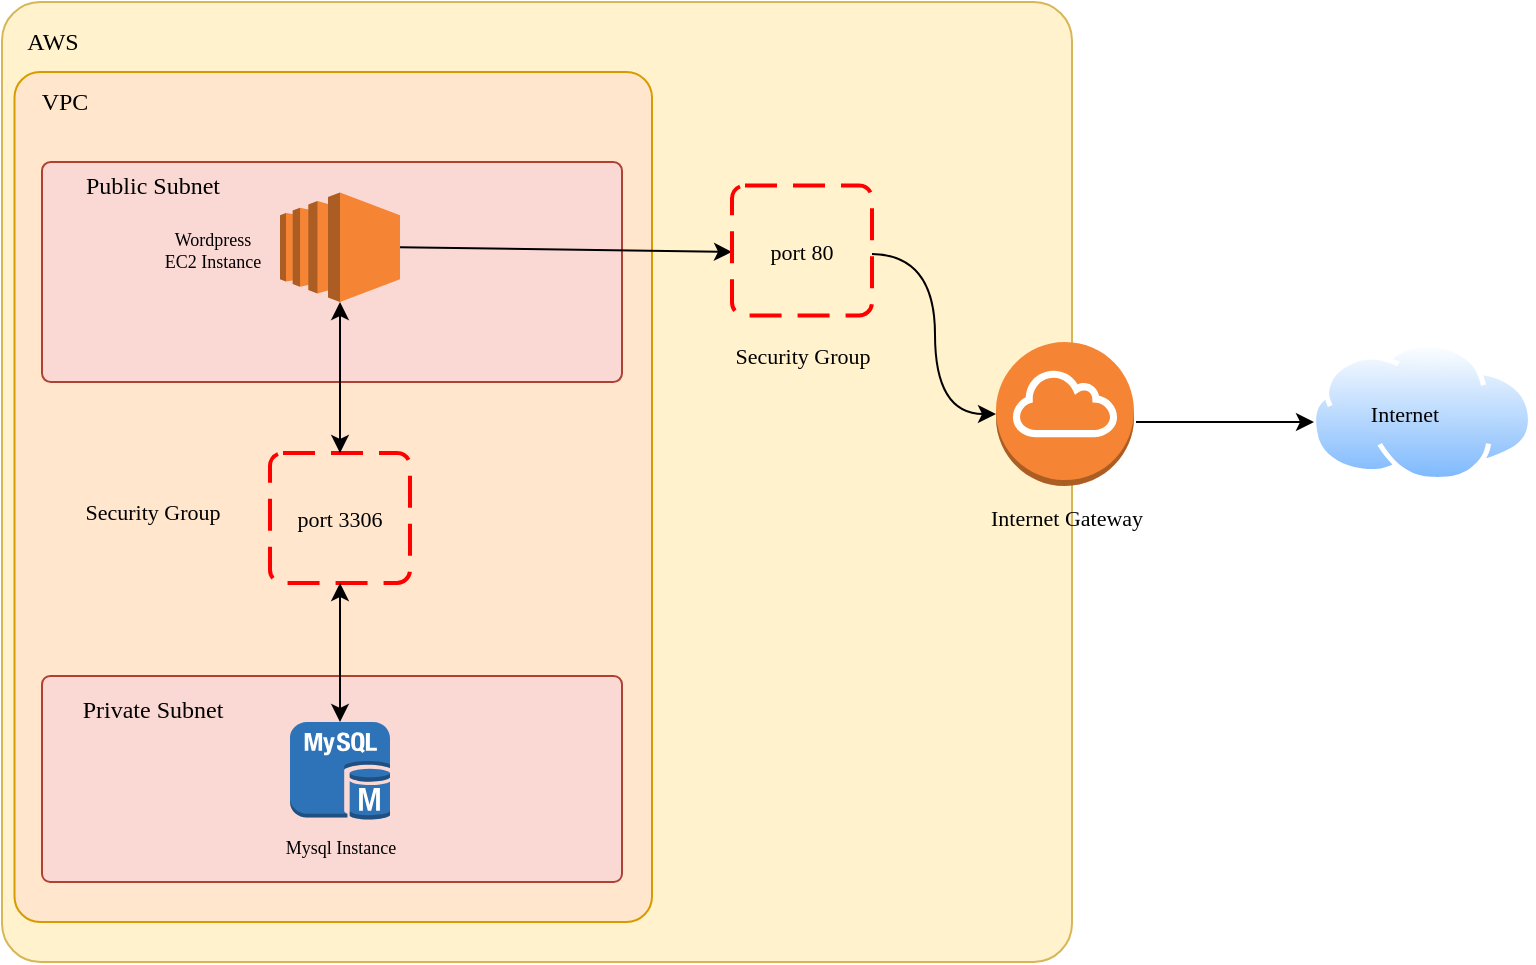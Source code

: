 <mxfile version="20.8.17" type="github"><diagram name="Page-1" id="zq42hBTnkzEDLu3Fidij"><mxGraphModel dx="1085" dy="797" grid="1" gridSize="10" guides="1" tooltips="1" connect="1" arrows="1" fold="1" page="1" pageScale="1" pageWidth="850" pageHeight="1100" math="0" shadow="0"><root><mxCell id="0"/><mxCell id="1" parent="0"/><mxCell id="xyvTZJhsJyeAS4RkJOcC-16" value="" style="rounded=1;html=1;fillColor=#fff2cc;strokeColor=#d6b656;whiteSpace=wrap;strokeWidth=1;perimeterSpacing=0;arcSize=4;" vertex="1" parent="1"><mxGeometry x="165" y="190" width="535" height="480" as="geometry"/></mxCell><mxCell id="xyvTZJhsJyeAS4RkJOcC-20" value="AWS" style="text;html=1;align=center;verticalAlign=middle;resizable=0;points=[];autosize=1;strokeColor=none;fillColor=none;fontFamily=Verdana;" vertex="1" parent="1"><mxGeometry x="165" y="195" width="50" height="30" as="geometry"/></mxCell><mxCell id="xyvTZJhsJyeAS4RkJOcC-21" value="" style="rounded=1;html=1;fillColor=#ffe6cc;strokeColor=#d79b00;whiteSpace=wrap;strokeWidth=1;perimeterSpacing=0;arcSize=4;" vertex="1" parent="1"><mxGeometry x="171.25" y="225" width="318.75" height="425" as="geometry"/></mxCell><mxCell id="xyvTZJhsJyeAS4RkJOcC-22" value="VPC" style="text;html=1;align=center;verticalAlign=middle;resizable=0;points=[];autosize=1;strokeColor=none;fillColor=none;fontFamily=Verdana;" vertex="1" parent="1"><mxGeometry x="171.25" y="225" width="50" height="30" as="geometry"/></mxCell><mxCell id="xyvTZJhsJyeAS4RkJOcC-23" value="" style="rounded=1;html=1;whiteSpace=wrap;strokeWidth=1;perimeterSpacing=0;arcSize=4;fillColor=#fad9d5;strokeColor=#ae4132;" vertex="1" parent="1"><mxGeometry x="185" y="270" width="290" height="110" as="geometry"/></mxCell><mxCell id="xyvTZJhsJyeAS4RkJOcC-24" value="&lt;div&gt;Public Subnet&lt;/div&gt;" style="text;html=1;align=center;verticalAlign=middle;resizable=0;points=[];autosize=1;strokeColor=none;fillColor=none;fontFamily=Verdana;" vertex="1" parent="1"><mxGeometry x="185" y="267" width="110" height="30" as="geometry"/></mxCell><mxCell id="xyvTZJhsJyeAS4RkJOcC-25" value="" style="outlineConnect=0;dashed=0;verticalLabelPosition=bottom;verticalAlign=top;align=center;html=1;shape=mxgraph.aws3.ec2;fillColor=#F58534;gradientColor=none;rounded=1;labelBackgroundColor=none;strokeWidth=1;fontFamily=Verdana;" vertex="1" parent="1"><mxGeometry x="304" y="285.25" width="60" height="54.75" as="geometry"/></mxCell><mxCell id="xyvTZJhsJyeAS4RkJOcC-26" value="&lt;div style=&quot;font-size: 9px;&quot;&gt;&lt;font style=&quot;font-size: 9px;&quot;&gt;&lt;br&gt;Wordpress&lt;br&gt;EC2 Instance&lt;/font&gt;&lt;/div&gt;" style="text;html=1;align=center;verticalAlign=middle;resizable=0;points=[];autosize=1;strokeColor=none;fillColor=none;fontFamily=Verdana;" vertex="1" parent="1"><mxGeometry x="230" y="284.25" width="80" height="50" as="geometry"/></mxCell><mxCell id="xyvTZJhsJyeAS4RkJOcC-27" value="" style="rounded=1;html=1;whiteSpace=wrap;strokeWidth=1;perimeterSpacing=0;arcSize=4;fillColor=#fad9d5;strokeColor=#ae4132;" vertex="1" parent="1"><mxGeometry x="185" y="527" width="290" height="103" as="geometry"/></mxCell><mxCell id="xyvTZJhsJyeAS4RkJOcC-28" value="&lt;div&gt;Private Subnet&lt;/div&gt;" style="text;html=1;align=center;verticalAlign=middle;resizable=0;points=[];autosize=1;strokeColor=none;fillColor=none;fontFamily=Verdana;" vertex="1" parent="1"><mxGeometry x="185" y="529" width="110" height="30" as="geometry"/></mxCell><mxCell id="xyvTZJhsJyeAS4RkJOcC-29" value="" style="outlineConnect=0;dashed=0;verticalLabelPosition=bottom;verticalAlign=top;align=center;html=1;shape=mxgraph.aws3.mysql_db_instance;fillColor=#2E73B8;gradientColor=none;rounded=1;labelBackgroundColor=none;strokeWidth=1;fontFamily=Verdana;fontSize=9;" vertex="1" parent="1"><mxGeometry x="309" y="550" width="50" height="49" as="geometry"/></mxCell><mxCell id="xyvTZJhsJyeAS4RkJOcC-30" value="&lt;div&gt;Mysql Instance&lt;/div&gt;&lt;div&gt;&lt;br&gt;&lt;/div&gt;" style="text;html=1;align=center;verticalAlign=middle;resizable=0;points=[];autosize=1;strokeColor=none;fillColor=none;fontSize=9;fontFamily=Verdana;" vertex="1" parent="1"><mxGeometry x="289" y="598" width="90" height="40" as="geometry"/></mxCell><mxCell id="xyvTZJhsJyeAS4RkJOcC-32" value="" style="endArrow=classic;html=1;rounded=0;fontFamily=Verdana;fontSize=9;exitX=1;exitY=0.5;exitDx=0;exitDy=0;exitPerimeter=0;" edge="1" parent="1" source="xyvTZJhsJyeAS4RkJOcC-25"><mxGeometry width="50" height="50" relative="1" as="geometry"><mxPoint x="400" y="314" as="sourcePoint"/><mxPoint x="530" y="315" as="targetPoint"/></mxGeometry></mxCell><mxCell id="xyvTZJhsJyeAS4RkJOcC-37" value="&lt;div&gt;Security Group&lt;/div&gt;" style="text;html=1;align=center;verticalAlign=middle;resizable=0;points=[];autosize=1;strokeColor=none;fillColor=none;fontSize=11;fontFamily=Verdana;" vertex="1" parent="1"><mxGeometry x="510" y="352" width="110" height="30" as="geometry"/></mxCell><mxCell id="xyvTZJhsJyeAS4RkJOcC-38" value="" style="aspect=fixed;perimeter=ellipsePerimeter;html=1;align=center;shadow=0;dashed=0;spacingTop=3;image;image=img/lib/active_directory/internet_cloud.svg;rounded=1;labelBackgroundColor=none;strokeWidth=1;fontFamily=Verdana;fontSize=11;" vertex="1" parent="1"><mxGeometry x="819.45" y="360" width="111.11" height="70" as="geometry"/></mxCell><mxCell id="xyvTZJhsJyeAS4RkJOcC-39" value="&lt;div&gt;Internet&lt;/div&gt;" style="text;html=1;align=center;verticalAlign=middle;resizable=0;points=[];autosize=1;strokeColor=none;fillColor=none;fontSize=11;fontFamily=Verdana;" vertex="1" parent="1"><mxGeometry x="831" y="381" width="70" height="30" as="geometry"/></mxCell><mxCell id="xyvTZJhsJyeAS4RkJOcC-51" value="" style="edgeStyle=orthogonalEdgeStyle;curved=1;rounded=0;orthogonalLoop=1;jettySize=auto;html=1;fontFamily=Verdana;fontSize=11;endFill=1;entryX=0;entryY=0.5;entryDx=0;entryDy=0;entryPerimeter=0;" edge="1" parent="1" target="xyvTZJhsJyeAS4RkJOcC-46"><mxGeometry relative="1" as="geometry"><mxPoint x="600" y="316" as="sourcePoint"/><mxPoint x="675" y="316" as="targetPoint"/></mxGeometry></mxCell><mxCell id="xyvTZJhsJyeAS4RkJOcC-46" value="" style="outlineConnect=0;dashed=0;verticalLabelPosition=bottom;verticalAlign=top;align=center;html=1;shape=mxgraph.aws3.internet_gateway;fillColor=#F58534;gradientColor=none;rounded=1;labelBackgroundColor=none;strokeWidth=1;fontFamily=Verdana;fontSize=11;" vertex="1" parent="1"><mxGeometry x="662" y="360" width="69" height="72" as="geometry"/></mxCell><mxCell id="xyvTZJhsJyeAS4RkJOcC-47" value="&lt;div&gt;Internet Gateway&lt;/div&gt;" style="text;html=1;align=center;verticalAlign=middle;resizable=0;points=[];autosize=1;strokeColor=none;fillColor=none;fontSize=11;fontFamily=Verdana;" vertex="1" parent="1"><mxGeometry x="636.5" y="433" width="120" height="30" as="geometry"/></mxCell><mxCell id="xyvTZJhsJyeAS4RkJOcC-53" value="" style="endArrow=classic;html=1;rounded=0;fontFamily=Verdana;fontSize=11;curved=1;" edge="1" parent="1"><mxGeometry width="50" height="50" relative="1" as="geometry"><mxPoint x="732" y="400" as="sourcePoint"/><mxPoint x="821" y="400" as="targetPoint"/></mxGeometry></mxCell><mxCell id="xyvTZJhsJyeAS4RkJOcC-70" value="port 80" style="rounded=1;arcSize=10;dashed=1;strokeColor=#ff0000;fillColor=none;gradientColor=none;dashPattern=8 4;strokeWidth=2;labelBackgroundColor=none;fontFamily=Verdana;fontSize=11;" vertex="1" parent="1"><mxGeometry x="530" y="281.75" width="70" height="65" as="geometry"/></mxCell><mxCell id="xyvTZJhsJyeAS4RkJOcC-76" value="&lt;div&gt;Security Group&lt;/div&gt;" style="text;html=1;align=center;verticalAlign=middle;resizable=0;points=[];autosize=1;strokeColor=none;fillColor=none;fontSize=11;fontFamily=Verdana;" vertex="1" parent="1"><mxGeometry x="185" y="430" width="110" height="30" as="geometry"/></mxCell><mxCell id="xyvTZJhsJyeAS4RkJOcC-77" value="port 3306" style="rounded=1;arcSize=10;dashed=1;strokeColor=#ff0000;fillColor=none;gradientColor=none;dashPattern=8 4;strokeWidth=2;labelBackgroundColor=none;fontFamily=Verdana;fontSize=11;" vertex="1" parent="1"><mxGeometry x="299" y="415.5" width="70" height="65" as="geometry"/></mxCell><mxCell id="xyvTZJhsJyeAS4RkJOcC-79" value="" style="endArrow=classic;startArrow=classic;html=1;rounded=0;fontFamily=Verdana;fontSize=11;curved=1;exitX=0.5;exitY=0;exitDx=0;exitDy=0;exitPerimeter=0;entryX=0.5;entryY=1;entryDx=0;entryDy=0;" edge="1" parent="1" source="xyvTZJhsJyeAS4RkJOcC-29" target="xyvTZJhsJyeAS4RkJOcC-77"><mxGeometry width="50" height="50" relative="1" as="geometry"><mxPoint x="820" y="290" as="sourcePoint"/><mxPoint x="870" y="240" as="targetPoint"/></mxGeometry></mxCell><mxCell id="xyvTZJhsJyeAS4RkJOcC-87" value="" style="endArrow=classic;startArrow=classic;html=1;rounded=0;fontFamily=Verdana;fontSize=11;curved=1;entryX=0.5;entryY=1;entryDx=0;entryDy=0;entryPerimeter=0;exitX=0.5;exitY=0;exitDx=0;exitDy=0;" edge="1" parent="1" source="xyvTZJhsJyeAS4RkJOcC-77" target="xyvTZJhsJyeAS4RkJOcC-25"><mxGeometry width="50" height="50" relative="1" as="geometry"><mxPoint x="590" y="920" as="sourcePoint"/><mxPoint x="640" y="870" as="targetPoint"/></mxGeometry></mxCell></root></mxGraphModel></diagram></mxfile>